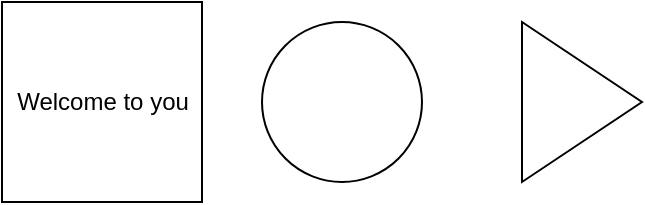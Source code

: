 <mxfile version="14.1.7" type="github">
  <diagram id="mo1q72GibmGWaGzaBgVn" name="Page-1">
    <mxGraphModel dx="1038" dy="548" grid="1" gridSize="10" guides="1" tooltips="1" connect="1" arrows="1" fold="1" page="1" pageScale="1" pageWidth="850" pageHeight="1100" math="0" shadow="0">
      <root>
        <mxCell id="0" />
        <mxCell id="1" parent="0" />
        <mxCell id="pobO6O2-bMOCqfJnmqlA-1" value="" style="whiteSpace=wrap;html=1;aspect=fixed;" vertex="1" parent="1">
          <mxGeometry x="180" y="170" width="100" height="100" as="geometry" />
        </mxCell>
        <mxCell id="pobO6O2-bMOCqfJnmqlA-2" value="" style="ellipse;whiteSpace=wrap;html=1;aspect=fixed;" vertex="1" parent="1">
          <mxGeometry x="310" y="180" width="80" height="80" as="geometry" />
        </mxCell>
        <mxCell id="pobO6O2-bMOCqfJnmqlA-3" value="" style="triangle;whiteSpace=wrap;html=1;" vertex="1" parent="1">
          <mxGeometry x="440" y="180" width="60" height="80" as="geometry" />
        </mxCell>
        <mxCell id="pobO6O2-bMOCqfJnmqlA-4" value="Welcome to you&lt;br&gt;" style="text;html=1;align=center;verticalAlign=middle;resizable=0;points=[];autosize=1;" vertex="1" parent="1">
          <mxGeometry x="180" y="210" width="100" height="20" as="geometry" />
        </mxCell>
      </root>
    </mxGraphModel>
  </diagram>
</mxfile>
